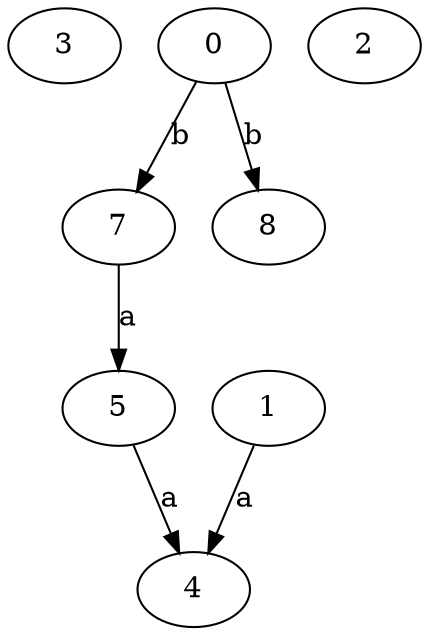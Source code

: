 strict digraph  {
3;
0;
4;
5;
1;
2;
7;
8;
0 -> 7  [label=b];
0 -> 8  [label=b];
5 -> 4  [label=a];
1 -> 4  [label=a];
7 -> 5  [label=a];
}
